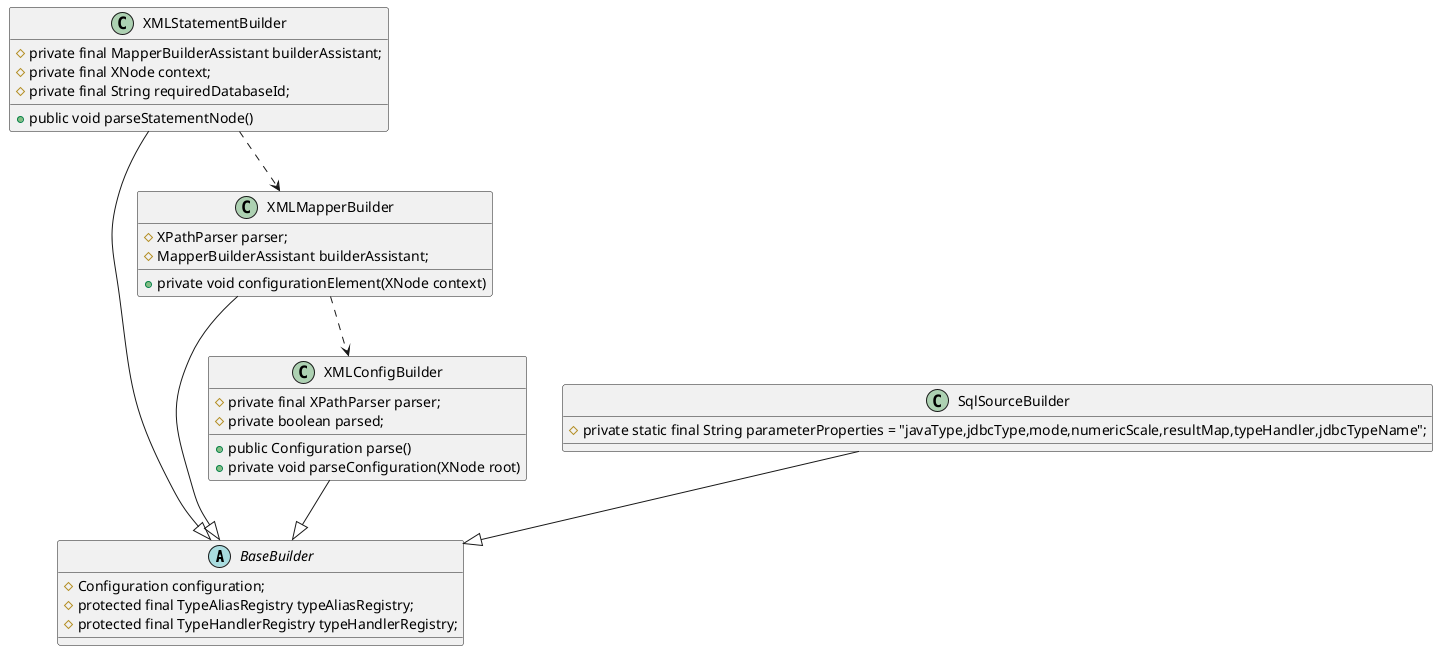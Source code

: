 @startuml

abstract class BaseBuilder {
    # Configuration configuration;
    # protected final TypeAliasRegistry typeAliasRegistry;
    # protected final TypeHandlerRegistry typeHandlerRegistry;
}

class XMLMapperBuilder {
    # XPathParser parser;
    # MapperBuilderAssistant builderAssistant;
    + private void configurationElement(XNode context)
}

class SqlSourceBuilder {
    # private static final String parameterProperties = "javaType,jdbcType,mode,numericScale,resultMap,typeHandler,jdbcTypeName";
}

class XMLConfigBuilder {
    # private final XPathParser parser;
    # private boolean parsed;
    + public Configuration parse()
    + private void parseConfiguration(XNode root)
}

class XMLStatementBuilder {
    # private final MapperBuilderAssistant builderAssistant;
    # private final XNode context;
    # private final String requiredDatabaseId;
    + public void parseStatementNode()
}


SqlSourceBuilder  --|> BaseBuilder
XMLMapperBuilder  --|> BaseBuilder
XMLConfigBuilder  --|> BaseBuilder
XMLMapperBuilder  ..> XMLConfigBuilder
XMLStatementBuilder  ..> XMLMapperBuilder
XMLStatementBuilder  --|> BaseBuilder
@enduml
